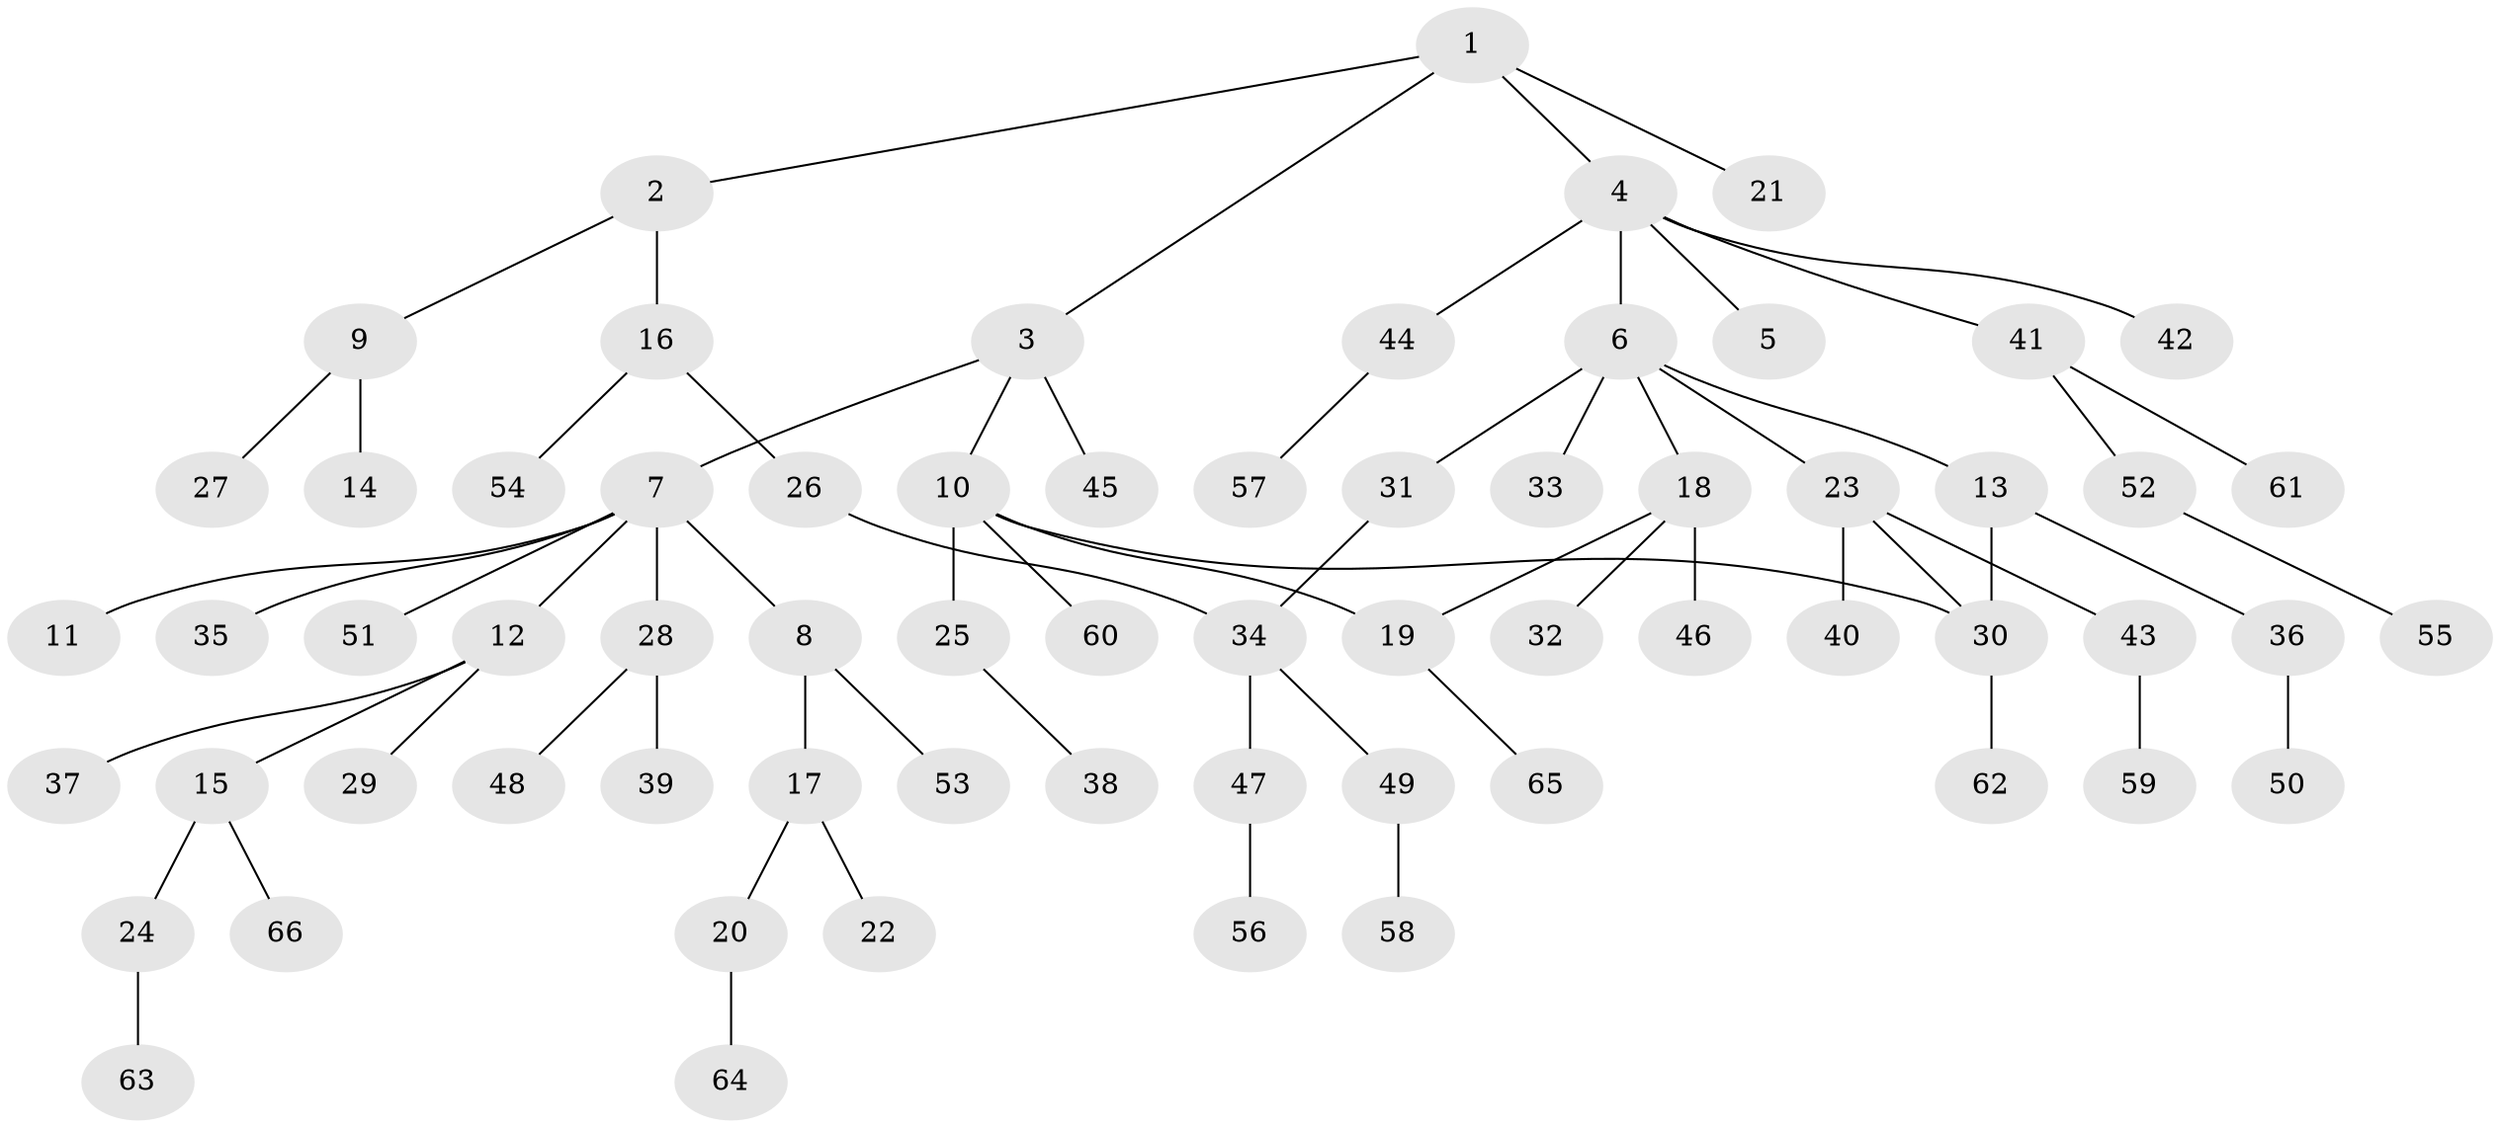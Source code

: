 // coarse degree distribution, {3: 0.2, 5: 0.05, 2: 0.275, 1: 0.4, 4: 0.05, 6: 0.025}
// Generated by graph-tools (version 1.1) at 2025/35/03/04/25 23:35:59]
// undirected, 66 vertices, 69 edges
graph export_dot {
  node [color=gray90,style=filled];
  1;
  2;
  3;
  4;
  5;
  6;
  7;
  8;
  9;
  10;
  11;
  12;
  13;
  14;
  15;
  16;
  17;
  18;
  19;
  20;
  21;
  22;
  23;
  24;
  25;
  26;
  27;
  28;
  29;
  30;
  31;
  32;
  33;
  34;
  35;
  36;
  37;
  38;
  39;
  40;
  41;
  42;
  43;
  44;
  45;
  46;
  47;
  48;
  49;
  50;
  51;
  52;
  53;
  54;
  55;
  56;
  57;
  58;
  59;
  60;
  61;
  62;
  63;
  64;
  65;
  66;
  1 -- 2;
  1 -- 3;
  1 -- 4;
  1 -- 21;
  2 -- 9;
  2 -- 16;
  3 -- 7;
  3 -- 10;
  3 -- 45;
  4 -- 5;
  4 -- 6;
  4 -- 41;
  4 -- 42;
  4 -- 44;
  6 -- 13;
  6 -- 18;
  6 -- 23;
  6 -- 31;
  6 -- 33;
  7 -- 8;
  7 -- 11;
  7 -- 12;
  7 -- 28;
  7 -- 35;
  7 -- 51;
  8 -- 17;
  8 -- 53;
  9 -- 14;
  9 -- 27;
  10 -- 19;
  10 -- 25;
  10 -- 30;
  10 -- 60;
  12 -- 15;
  12 -- 29;
  12 -- 37;
  13 -- 36;
  13 -- 30;
  15 -- 24;
  15 -- 66;
  16 -- 26;
  16 -- 54;
  17 -- 20;
  17 -- 22;
  18 -- 32;
  18 -- 46;
  18 -- 19;
  19 -- 65;
  20 -- 64;
  23 -- 40;
  23 -- 43;
  23 -- 30;
  24 -- 63;
  25 -- 38;
  26 -- 34;
  28 -- 39;
  28 -- 48;
  30 -- 62;
  31 -- 34;
  34 -- 47;
  34 -- 49;
  36 -- 50;
  41 -- 52;
  41 -- 61;
  43 -- 59;
  44 -- 57;
  47 -- 56;
  49 -- 58;
  52 -- 55;
}
